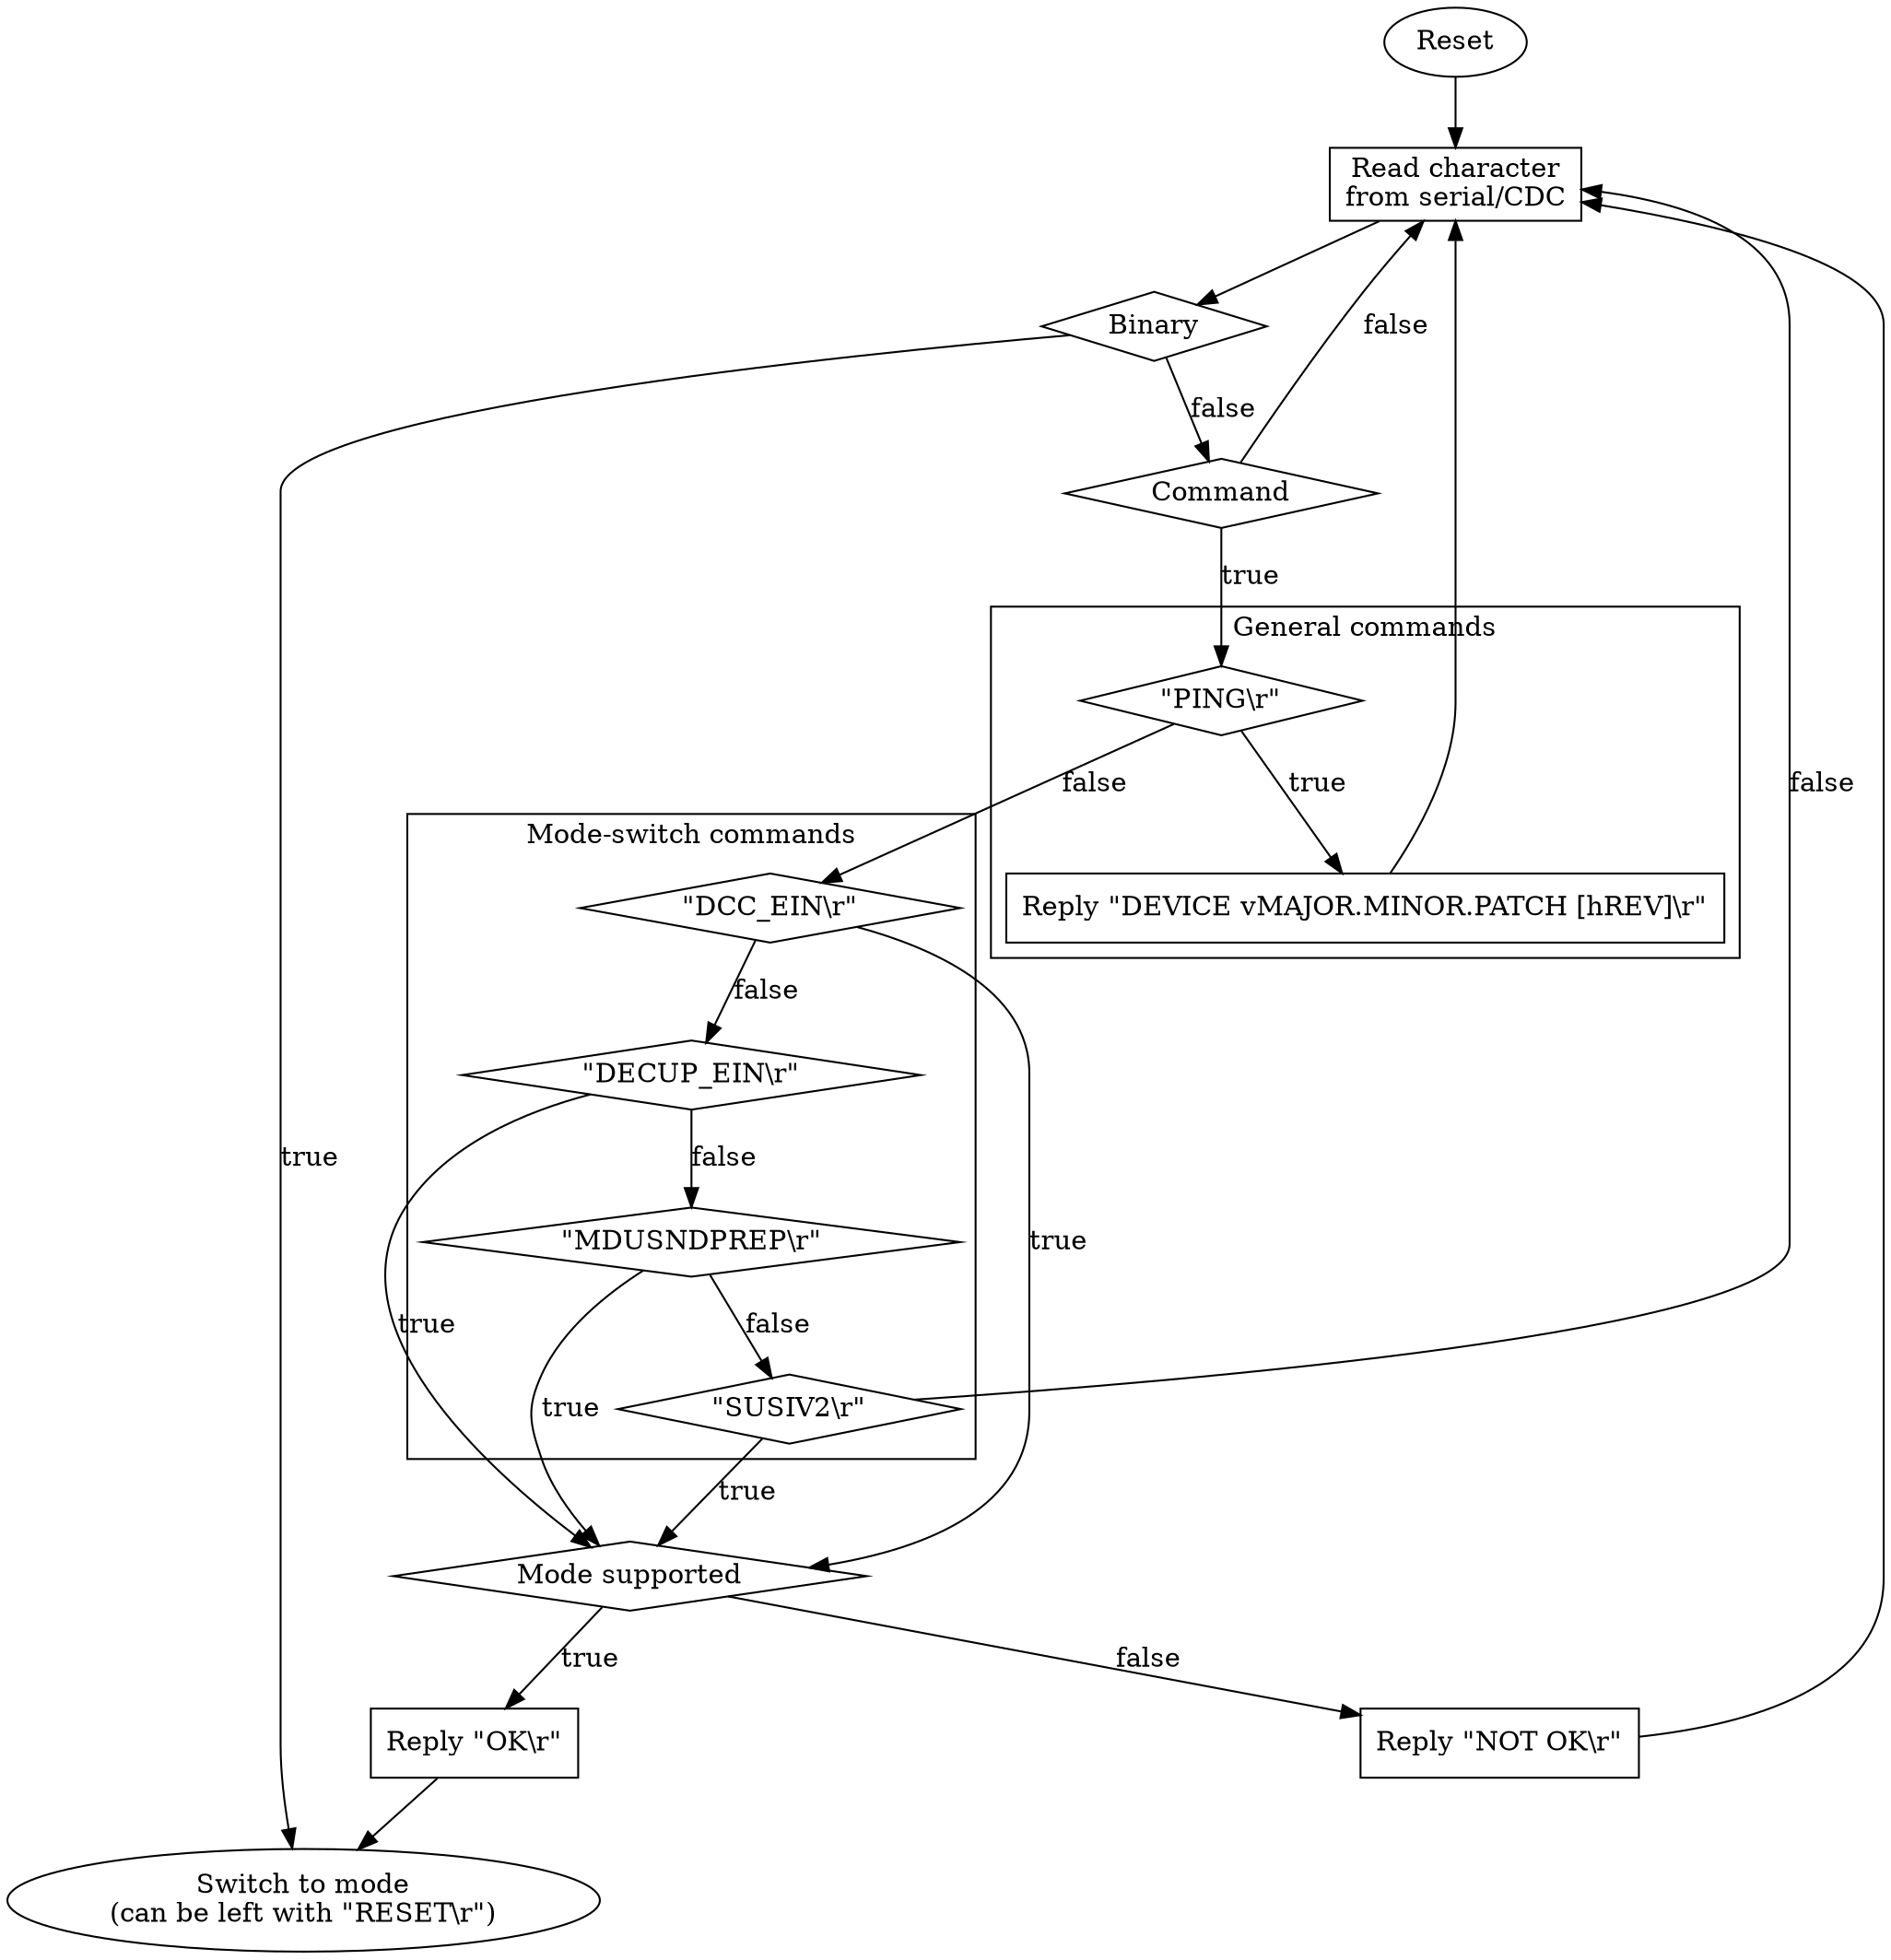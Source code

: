 digraph {
  newrank=true;

  reset->getc;
  reset[label="Reset"];

  getc[shape=rect, label="Read character\nfrom serial/CDC"];
  getc->binary;

  binary[shape=diamond, label="Binary"];
  binary->switch_mode[label="true"];
  binary->command[label="false"];

  command[shape=diamond, label="Command"];
  command->ping[label="true"];
  command->getc[label="false"];

  subgraph cluster_general_commands {
    label="General commands";
    ping[shape=diamond, label="\"PING\\r\""];
    execute_ping[shape=rect, label="Reply \"DEVICE vMAJOR.MINOR.PATCH [hREV]\\r\""];
    ping->execute_ping[label="true"];
  }

  execute_ping->getc;

  subgraph cluster_mode_commands {
    label="Mode-switch commands";
    dcc_ein[shape=diamond, label="\"DCC_EIN\\r\""];
    ping->dcc_ein[label="false"];
    decup_ein[shape=diamond, label="\"DECUP_EIN\\r\""];
    dcc_ein->decup_ein[label="false"];
    mdusndprep[shape=diamond, label="\"MDUSNDPREP\\r\""];
    decup_ein->mdusndprep[label="false"];
    susiv2[shape=diamond, label="\"SUSIV2\\r\""];
    mdusndprep->susiv2[label="false"];
  }

  susiv2->getc[label="false"];

  mode_supported[shape=diamond, label="Mode supported"];
  dcc_ein->mode_supported[label="true"];
  decup_ein->mode_supported[label="true"];
  mdusndprep->mode_supported[label="true"];
  susiv2->mode_supported[label="true"];

  mode_supported->reply_ok[label="true"];
  mode_supported->reply_not_ok[label="false"];

  switch_mode[label="Switch to mode\n(can be left with \"RESET\\r\")"];
  reply_ok[shape=rect, label="Reply \"OK\\r\""];
  reply_ok->switch_mode;

  reply_not_ok[shape=rect, label="Reply \"NOT OK\\r\""];
  reply_not_ok->getc;
}